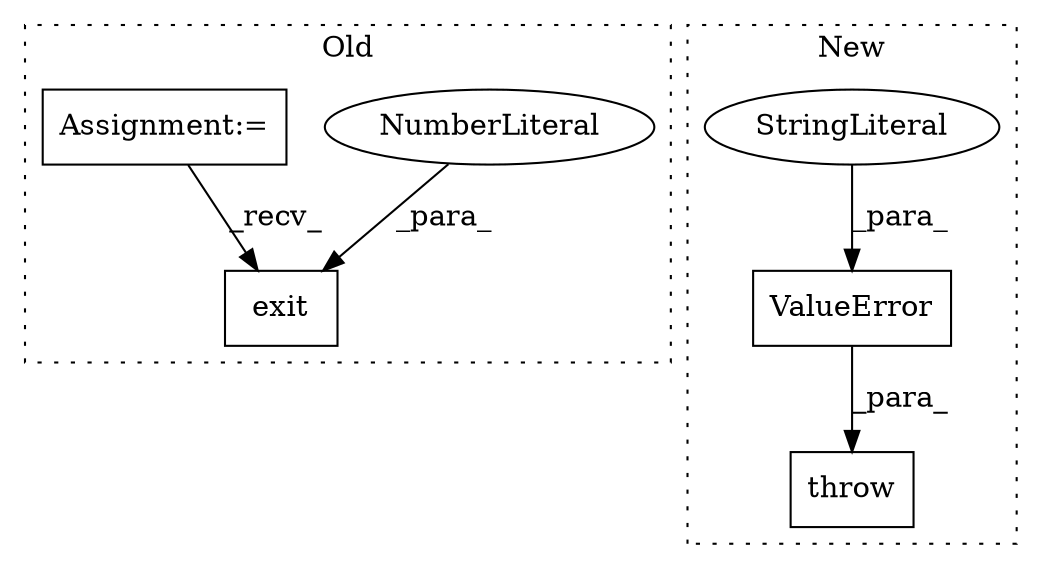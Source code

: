 digraph G {
subgraph cluster0 {
1 [label="exit" a="32" s="23203,23209" l="5,1" shape="box"];
5 [label="NumberLiteral" a="34" s="23208" l="1" shape="ellipse"];
6 [label="Assignment:=" a="7" s="22346" l="3" shape="box"];
label = "Old";
style="dotted";
}
subgraph cluster1 {
2 [label="ValueError" a="32" s="23142,23185" l="11,1" shape="box"];
3 [label="throw" a="53" s="23136" l="6" shape="box"];
4 [label="StringLiteral" a="45" s="23153" l="32" shape="ellipse"];
label = "New";
style="dotted";
}
2 -> 3 [label="_para_"];
4 -> 2 [label="_para_"];
5 -> 1 [label="_para_"];
6 -> 1 [label="_recv_"];
}